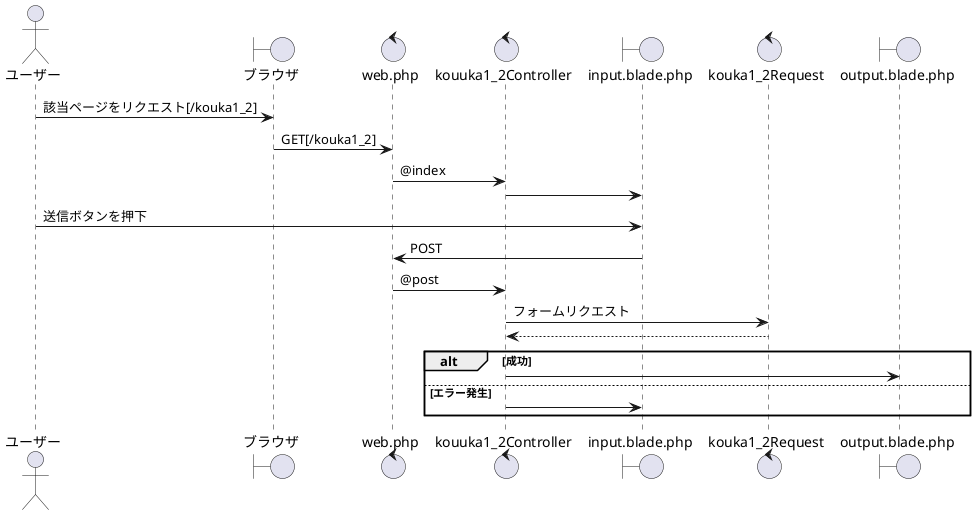 @startuml 効果測定1_2
    actor ユーザー as a
    boundary ブラウザ as b
    control web.php as c
    control kouuka1_2Controller as d
    boundary input.blade.php as e
    control kouka1_2Request as f
    boundary output.blade.php as g

    a -> b: 該当ページをリクエスト[/kouka1_2]
    b -> c: GET[/kouka1_2]
    c -> d: @index
    d -> e
    a -> e: 送信ボタンを押下
    e -> c: POST
    c -> d:@post
    d -> f: フォームリクエスト
    f --> d

    alt 成功
    d -> g
    else エラー発生
    d -> e
    end

@enduml